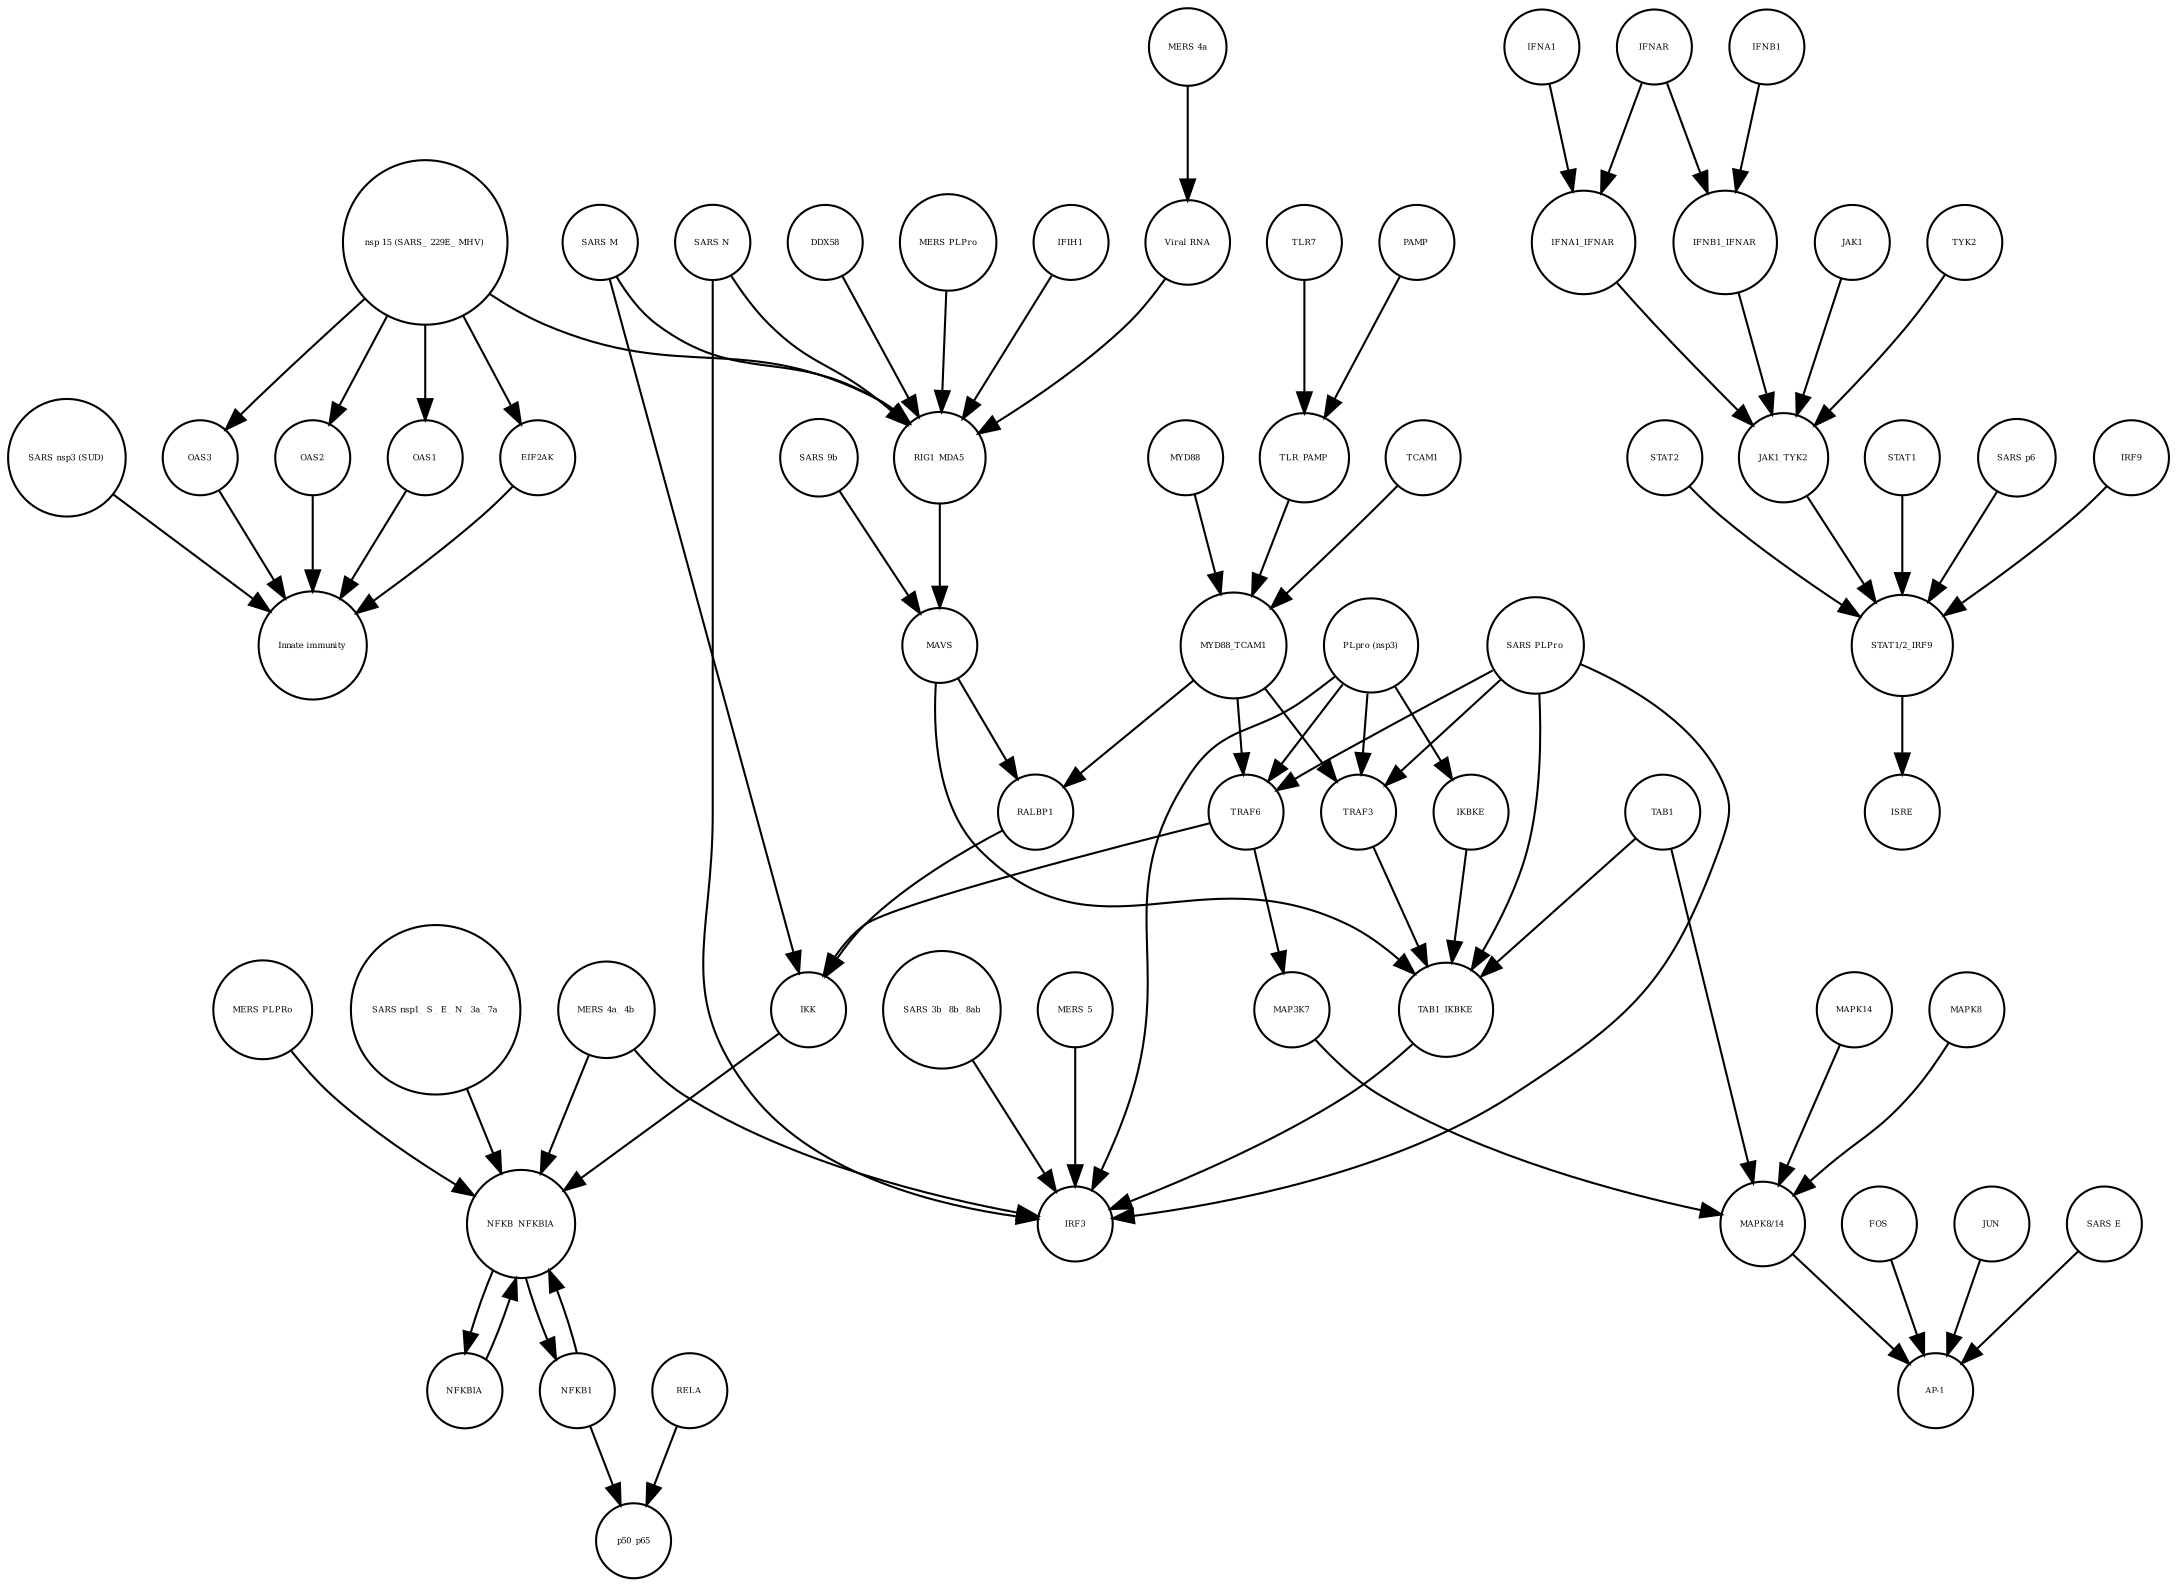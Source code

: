 strict digraph  {
OAS3 [annotation=urn_miriam_pubmed_31226023, bipartite=0, cls=macromolecule, fontsize=4, label=OAS3, shape=circle];
"Innate immunity" [annotation=urn_miriam_pubmed_31226023, bipartite=0, cls=phenotype, fontsize=4, label="Innate immunity", shape=circle];
OAS2 [annotation=urn_miriam_pubmed_31226023, bipartite=0, cls=macromolecule, fontsize=4, label=OAS2, shape=circle];
OAS1 [annotation=urn_miriam_pubmed_31226023, bipartite=0, cls=macromolecule, fontsize=4, label=OAS1, shape=circle];
EIF2AK [annotation=urn_miriam_pubmed_31226023, bipartite=0, cls=macromolecule, fontsize=4, label=EIF2AK, shape=circle];
"SARS nsp3 (SUD)" [annotation=urn_miriam_pubmed_31226023, bipartite=0, cls=macromolecule, fontsize=4, label="SARS nsp3 (SUD)", shape=circle];
IRF3 [annotation="", bipartite=0, cls=macromolecule, fontsize=4, label=IRF3, shape=circle];
RALBP1 [annotation="", bipartite=0, cls=macromolecule, fontsize=4, label=RALBP1, shape=circle];
MAVS [annotation="", bipartite=0, cls=macromolecule, fontsize=4, label=MAVS, shape=circle];
"MERS 4a" [annotation="", bipartite=0, cls=macromolecule, fontsize=4, label="MERS 4a", shape=circle];
NFKBIA [annotation="", bipartite=0, cls=macromolecule, fontsize=4, label=NFKBIA, shape=circle];
STAT2 [annotation=urn_miriam_pubmed_31226023, bipartite=0, cls=macromolecule, fontsize=4, label=STAT2, shape=circle];
JAK1_TYK2 [annotation=urn_miriam_pubmed_31226023, bipartite=0, cls=complex, fontsize=4, label=JAK1_TYK2, shape=circle];
MYD88_TCAM1 [annotation="", bipartite=0, cls=complex, fontsize=4, label=MYD88_TCAM1, shape=circle];
IKBKE [annotation="", bipartite=0, cls=macromolecule, fontsize=4, label=IKBKE, shape=circle];
"SARS N" [annotation="", bipartite=0, cls=macromolecule, fontsize=4, label="SARS N", shape=circle];
p50_p65 [annotation="", bipartite=0, cls=complex, fontsize=4, label=p50_p65, shape=circle];
"Viral RNA" [annotation="", bipartite=0, cls="simple chemical", fontsize=4, label="Viral RNA", shape=circle];
FOS [annotation="", bipartite=0, cls=macromolecule, fontsize=4, label=FOS, shape=circle];
IKK [annotation="", bipartite=0, cls=complex, fontsize=4, label=IKK, shape=circle];
DDX58 [annotation="", bipartite=0, cls=macromolecule, fontsize=4, label=DDX58, shape=circle];
"SARS PLPro" [annotation=urn_miriam_pubmed_31226023, bipartite=0, cls=macromolecule, fontsize=4, label="SARS PLPro", shape=circle];
"SARS nsp1_ S_ E_ N_ 3a_ 7a" [annotation=urn_miriam_pubmed_31226023, bipartite=0, cls=macromolecule, fontsize=4, label="SARS nsp1_ S_ E_ N_ 3a_ 7a", shape=circle];
"SARS 9b" [annotation=urn_miriam_pubmed_31226023, bipartite=0, cls=macromolecule, fontsize=4, label="SARS 9b", shape=circle];
IFNA1 [annotation="urn_miriam_pubmed_17911435|urn_miriam_pubmed_24362405", bipartite=0, cls=macromolecule, fontsize=4, label=IFNA1, shape=circle];
TAB1_IKBKE [annotation="", bipartite=0, cls=complex, fontsize=4, label=TAB1_IKBKE, shape=circle];
"nsp 15 (SARS_ 229E_ MHV)" [annotation=urn_miriam_pubmed_31226023, bipartite=0, cls=macromolecule, fontsize=4, label="nsp 15 (SARS_ 229E_ MHV)", shape=circle];
IFNAR [annotation=urn_miriam_pubmed_31226023, bipartite=0, cls=complex, fontsize=4, label=IFNAR, shape=circle];
STAT1 [annotation=urn_miriam_pubmed_31226023, bipartite=0, cls=macromolecule, fontsize=4, label=STAT1, shape=circle];
"SARS 3b_ 8b_ 8ab" [annotation=urn_miriam_pubmed_31226023, bipartite=0, cls=macromolecule, fontsize=4, label="SARS 3b_ 8b_ 8ab", shape=circle];
"MERS 5" [annotation="", bipartite=0, cls=macromolecule, fontsize=4, label="MERS 5", shape=circle];
"MERS PLPro" [annotation="", bipartite=0, cls=macromolecule, fontsize=4, label="MERS PLPro", shape=circle];
TLR7 [annotation="", bipartite=0, cls=macromolecule, fontsize=4, label=TLR7, shape=circle];
MYD88 [annotation=urn_miriam_pubmed_31226023, bipartite=0, cls=macromolecule, fontsize=4, label=MYD88, shape=circle];
RIG1_MDA5 [annotation="", bipartite=0, cls=complex, fontsize=4, label=RIG1_MDA5, shape=circle];
"MERS 4a_ 4b" [annotation="", bipartite=0, cls=macromolecule, fontsize=4, label="MERS 4a_ 4b", shape=circle];
ISRE [annotation=urn_miriam_pubmed_31226023, bipartite=0, cls=complex, fontsize=4, label=ISRE, shape=circle];
TAB1 [annotation="", bipartite=0, cls=macromolecule, fontsize=4, label=TAB1, shape=circle];
IFIH1 [annotation="", bipartite=0, cls=macromolecule, fontsize=4, label=IFIH1, shape=circle];
TLR_PAMP [annotation="", bipartite=0, cls=complex, fontsize=4, label=TLR_PAMP, shape=circle];
RELA [annotation="", bipartite=0, cls=macromolecule, fontsize=4, label=RELA, shape=circle];
IFNA1_IFNAR [annotation=urn_miriam_pubmed_31226023, bipartite=0, cls=complex, fontsize=4, label=IFNA1_IFNAR, shape=circle];
IFNB1_IFNAR [annotation=urn_miriam_pubmed_31226023, bipartite=0, cls=complex, fontsize=4, label=IFNB1_IFNAR, shape=circle];
MAPK8 [annotation="", bipartite=0, cls=macromolecule, fontsize=4, label=MAPK8, shape=circle];
TRAF3 [annotation="", bipartite=0, cls=macromolecule, fontsize=4, label=TRAF3, shape=circle];
"PLpro (nsp3)" [annotation="", bipartite=0, cls=macromolecule, fontsize=4, label="PLpro (nsp3)", shape=circle];
"MAPK8/14" [annotation="", bipartite=0, cls=complex, fontsize=4, label="MAPK8/14", shape=circle];
IFNB1 [annotation=urn_miriam_pubmed_24362405, bipartite=0, cls=macromolecule, fontsize=4, label=IFNB1, shape=circle];
"SARS p6" [annotation=urn_miriam_pubmed_31226023, bipartite=0, cls=macromolecule, fontsize=4, label="SARS p6", shape=circle];
IRF9 [annotation=urn_miriam_pubmed_31226023, bipartite=0, cls=macromolecule, fontsize=4, label=IRF9, shape=circle];
"MERS PLPRo" [annotation="", bipartite=0, cls=macromolecule, fontsize=4, label="MERS PLPRo", shape=circle];
JAK1 [annotation=urn_miriam_pubmed_31226023, bipartite=0, cls=macromolecule, fontsize=4, label=JAK1, shape=circle];
JUN [annotation="", bipartite=0, cls=macromolecule, fontsize=4, label=JUN, shape=circle];
TCAM1 [annotation="", bipartite=0, cls=macromolecule, fontsize=4, label=TCAM1, shape=circle];
"STAT1/2_IRF9" [annotation=urn_miriam_pubmed_31226023, bipartite=0, cls=complex, fontsize=4, label="STAT1/2_IRF9", shape=circle];
PAMP [annotation="", bipartite=0, cls="simple chemical", fontsize=4, label=PAMP, shape=circle];
MAP3K7 [annotation="", bipartite=0, cls=macromolecule, fontsize=4, label=MAP3K7, shape=circle];
NFKB1 [annotation="", bipartite=0, cls=macromolecule, fontsize=4, label=NFKB1, shape=circle];
"AP-1" [annotation="", bipartite=0, cls=complex, fontsize=4, label="AP-1", shape=circle];
TRAF6 [annotation="", bipartite=0, cls=macromolecule, fontsize=4, label=TRAF6, shape=circle];
"SARS E" [annotation=urn_miriam_pubmed_31226023, bipartite=0, cls=macromolecule, fontsize=4, label="SARS E", shape=circle];
MAPK14 [annotation="", bipartite=0, cls=macromolecule, fontsize=4, label=MAPK14, shape=circle];
"SARS M" [annotation=urn_miriam_pubmed_31226023, bipartite=0, cls=macromolecule, fontsize=4, label="SARS M", shape=circle];
TYK2 [annotation=urn_miriam_pubmed_31226023, bipartite=0, cls=macromolecule, fontsize=4, label=TYK2, shape=circle];
NFKB_NFKBIA [annotation="", bipartite=0, cls=complex, fontsize=4, label=NFKB_NFKBIA, shape=circle];
OAS3 -> "Innate immunity"  [annotation="", interaction_type=stimulation];
OAS2 -> "Innate immunity"  [annotation="", interaction_type=stimulation];
OAS1 -> "Innate immunity"  [annotation="", interaction_type=stimulation];
EIF2AK -> "Innate immunity"  [annotation="", interaction_type=stimulation];
"SARS nsp3 (SUD)" -> "Innate immunity"  [annotation="", interaction_type=inhibition];
RALBP1 -> IKK  [annotation="", interaction_type=catalysis];
MAVS -> RALBP1  [annotation="", interaction_type=catalysis];
MAVS -> TAB1_IKBKE  [annotation="", interaction_type=catalysis];
"MERS 4a" -> "Viral RNA"  [annotation="", interaction_type=inhibition];
NFKBIA -> NFKB_NFKBIA  [annotation="", interaction_type=production];
STAT2 -> "STAT1/2_IRF9"  [annotation="", interaction_type=production];
JAK1_TYK2 -> "STAT1/2_IRF9"  [annotation=urn_miriam_pubmed_31226023, interaction_type=catalysis];
MYD88_TCAM1 -> TRAF3  [annotation="", interaction_type=catalysis];
MYD88_TCAM1 -> TRAF6  [annotation=urn_miriam_pubmed_31226023, interaction_type=catalysis];
MYD88_TCAM1 -> RALBP1  [annotation="", interaction_type=catalysis];
IKBKE -> TAB1_IKBKE  [annotation="", interaction_type=production];
"SARS N" -> RIG1_MDA5  [annotation="", interaction_type=inhibition];
"SARS N" -> IRF3  [annotation="", interaction_type=inhibition];
"Viral RNA" -> RIG1_MDA5  [annotation="", interaction_type=catalysis];
FOS -> "AP-1"  [annotation="", interaction_type=production];
IKK -> NFKB_NFKBIA  [annotation="", interaction_type=inhibition];
DDX58 -> RIG1_MDA5  [annotation="", interaction_type=production];
"SARS PLPro" -> TRAF3  [annotation="", interaction_type=inhibition];
"SARS PLPro" -> TRAF6  [annotation=urn_miriam_pubmed_31226023, interaction_type=inhibition];
"SARS PLPro" -> IRF3  [annotation="", interaction_type=inhibition];
"SARS PLPro" -> TAB1_IKBKE  [annotation="", interaction_type=inhibition];
"SARS nsp1_ S_ E_ N_ 3a_ 7a" -> NFKB_NFKBIA  [annotation="", interaction_type=catalysis];
"SARS 9b" -> MAVS  [annotation="", interaction_type=inhibition];
IFNA1 -> IFNA1_IFNAR  [annotation="", interaction_type=production];
TAB1_IKBKE -> IRF3  [annotation="", interaction_type=catalysis];
"nsp 15 (SARS_ 229E_ MHV)" -> OAS2  [annotation="", interaction_type=inhibition];
"nsp 15 (SARS_ 229E_ MHV)" -> EIF2AK  [annotation="", interaction_type=inhibition];
"nsp 15 (SARS_ 229E_ MHV)" -> RIG1_MDA5  [annotation="", interaction_type=inhibition];
"nsp 15 (SARS_ 229E_ MHV)" -> OAS3  [annotation="", interaction_type=inhibition];
"nsp 15 (SARS_ 229E_ MHV)" -> OAS1  [annotation="", interaction_type=inhibition];
IFNAR -> IFNA1_IFNAR  [annotation="", interaction_type=production];
IFNAR -> IFNB1_IFNAR  [annotation="", interaction_type=production];
STAT1 -> "STAT1/2_IRF9"  [annotation="", interaction_type=production];
"SARS 3b_ 8b_ 8ab" -> IRF3  [annotation="", interaction_type=inhibition];
"MERS 5" -> IRF3  [annotation="", interaction_type=inhibition];
"MERS PLPro" -> RIG1_MDA5  [annotation="", interaction_type=inhibition];
TLR7 -> TLR_PAMP  [annotation="", interaction_type=production];
MYD88 -> MYD88_TCAM1  [annotation="", interaction_type=production];
RIG1_MDA5 -> MAVS  [annotation="", interaction_type=catalysis];
"MERS 4a_ 4b" -> NFKB_NFKBIA  [annotation="", interaction_type=inhibition];
"MERS 4a_ 4b" -> IRF3  [annotation="", interaction_type=inhibition];
TAB1 -> "MAPK8/14"  [annotation="", interaction_type=catalysis];
TAB1 -> TAB1_IKBKE  [annotation="", interaction_type=production];
IFIH1 -> RIG1_MDA5  [annotation="", interaction_type=production];
TLR_PAMP -> MYD88_TCAM1  [annotation="", interaction_type=catalysis];
RELA -> p50_p65  [annotation="", interaction_type=production];
IFNA1_IFNAR -> JAK1_TYK2  [annotation=urn_miriam_pubmed_31226023, interaction_type=catalysis];
IFNB1_IFNAR -> JAK1_TYK2  [annotation=urn_miriam_pubmed_31226023, interaction_type=catalysis];
MAPK8 -> "MAPK8/14"  [annotation="", interaction_type=production];
TRAF3 -> TAB1_IKBKE  [annotation="", interaction_type=catalysis];
"PLpro (nsp3)" -> TRAF3  [annotation="", interaction_type=inhibition];
"PLpro (nsp3)" -> TRAF6  [annotation=urn_miriam_pubmed_31226023, interaction_type=inhibition];
"PLpro (nsp3)" -> IRF3  [annotation="", interaction_type=inhibition];
"PLpro (nsp3)" -> IKBKE  [annotation="", interaction_type=inhibition];
"MAPK8/14" -> "AP-1"  [annotation="", interaction_type=catalysis];
IFNB1 -> IFNB1_IFNAR  [annotation="", interaction_type=production];
"SARS p6" -> "STAT1/2_IRF9"  [annotation=urn_miriam_pubmed_31226023, interaction_type=inhibition];
IRF9 -> "STAT1/2_IRF9"  [annotation="", interaction_type=production];
"MERS PLPRo" -> NFKB_NFKBIA  [annotation="", interaction_type=inhibition];
JAK1 -> JAK1_TYK2  [annotation="", interaction_type=production];
JUN -> "AP-1"  [annotation="", interaction_type=production];
TCAM1 -> MYD88_TCAM1  [annotation="", interaction_type=production];
"STAT1/2_IRF9" -> ISRE  [annotation="", interaction_type=production];
PAMP -> TLR_PAMP  [annotation="", interaction_type=production];
MAP3K7 -> "MAPK8/14"  [annotation="", interaction_type=catalysis];
NFKB1 -> NFKB_NFKBIA  [annotation="", interaction_type=production];
NFKB1 -> p50_p65  [annotation="", interaction_type=production];
TRAF6 -> MAP3K7  [annotation="", interaction_type=catalysis];
TRAF6 -> IKK  [annotation="", interaction_type=catalysis];
"SARS E" -> "AP-1"  [annotation="", interaction_type=catalysis];
MAPK14 -> "MAPK8/14"  [annotation="", interaction_type=production];
"SARS M" -> IKK  [annotation="", interaction_type=inhibition];
"SARS M" -> RIG1_MDA5  [annotation="", interaction_type=inhibition];
TYK2 -> JAK1_TYK2  [annotation="", interaction_type=production];
NFKB_NFKBIA -> NFKB1  [annotation="", interaction_type=production];
NFKB_NFKBIA -> NFKBIA  [annotation="", interaction_type=production];
}
